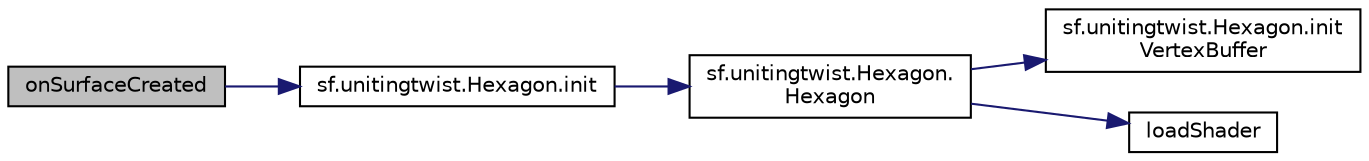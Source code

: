 digraph "onSurfaceCreated"
{
  edge [fontname="Helvetica",fontsize="10",labelfontname="Helvetica",labelfontsize="10"];
  node [fontname="Helvetica",fontsize="10",shape=record];
  rankdir="LR";
  Node57 [label="onSurfaceCreated",height=0.2,width=0.4,color="black", fillcolor="grey75", style="filled", fontcolor="black"];
  Node57 -> Node58 [color="midnightblue",fontsize="10",style="solid",fontname="Helvetica"];
  Node58 [label="sf.unitingtwist.Hexagon.init",height=0.2,width=0.4,color="black", fillcolor="white", style="filled",URL="$classsf_1_1unitingtwist_1_1_hexagon.html#a6bacb22e3ae6e84e8dd537d4f92b8e68"];
  Node58 -> Node59 [color="midnightblue",fontsize="10",style="solid",fontname="Helvetica"];
  Node59 [label="sf.unitingtwist.Hexagon.\lHexagon",height=0.2,width=0.4,color="black", fillcolor="white", style="filled",URL="$classsf_1_1unitingtwist_1_1_hexagon.html#aadc1f20d3bb3b975b0e03c519a7f8917",tooltip="Sets up the drawing object data for use in an OpenGL ES context. "];
  Node59 -> Node60 [color="midnightblue",fontsize="10",style="solid",fontname="Helvetica"];
  Node60 [label="sf.unitingtwist.Hexagon.init\lVertexBuffer",height=0.2,width=0.4,color="black", fillcolor="white", style="filled",URL="$classsf_1_1unitingtwist_1_1_hexagon.html#a5061e0bcf0ce4e87bfae8db5d387b2ea"];
  Node59 -> Node61 [color="midnightblue",fontsize="10",style="solid",fontname="Helvetica"];
  Node61 [label="loadShader",height=0.2,width=0.4,color="black", fillcolor="white", style="filled",URL="$classsf_1_1unitingtwist_1_1_my_g_l_renderer.html#a711436305cb76f8d625468db4d0cb41d",tooltip="Utility method for compiling a OpenGL shader. "];
}
